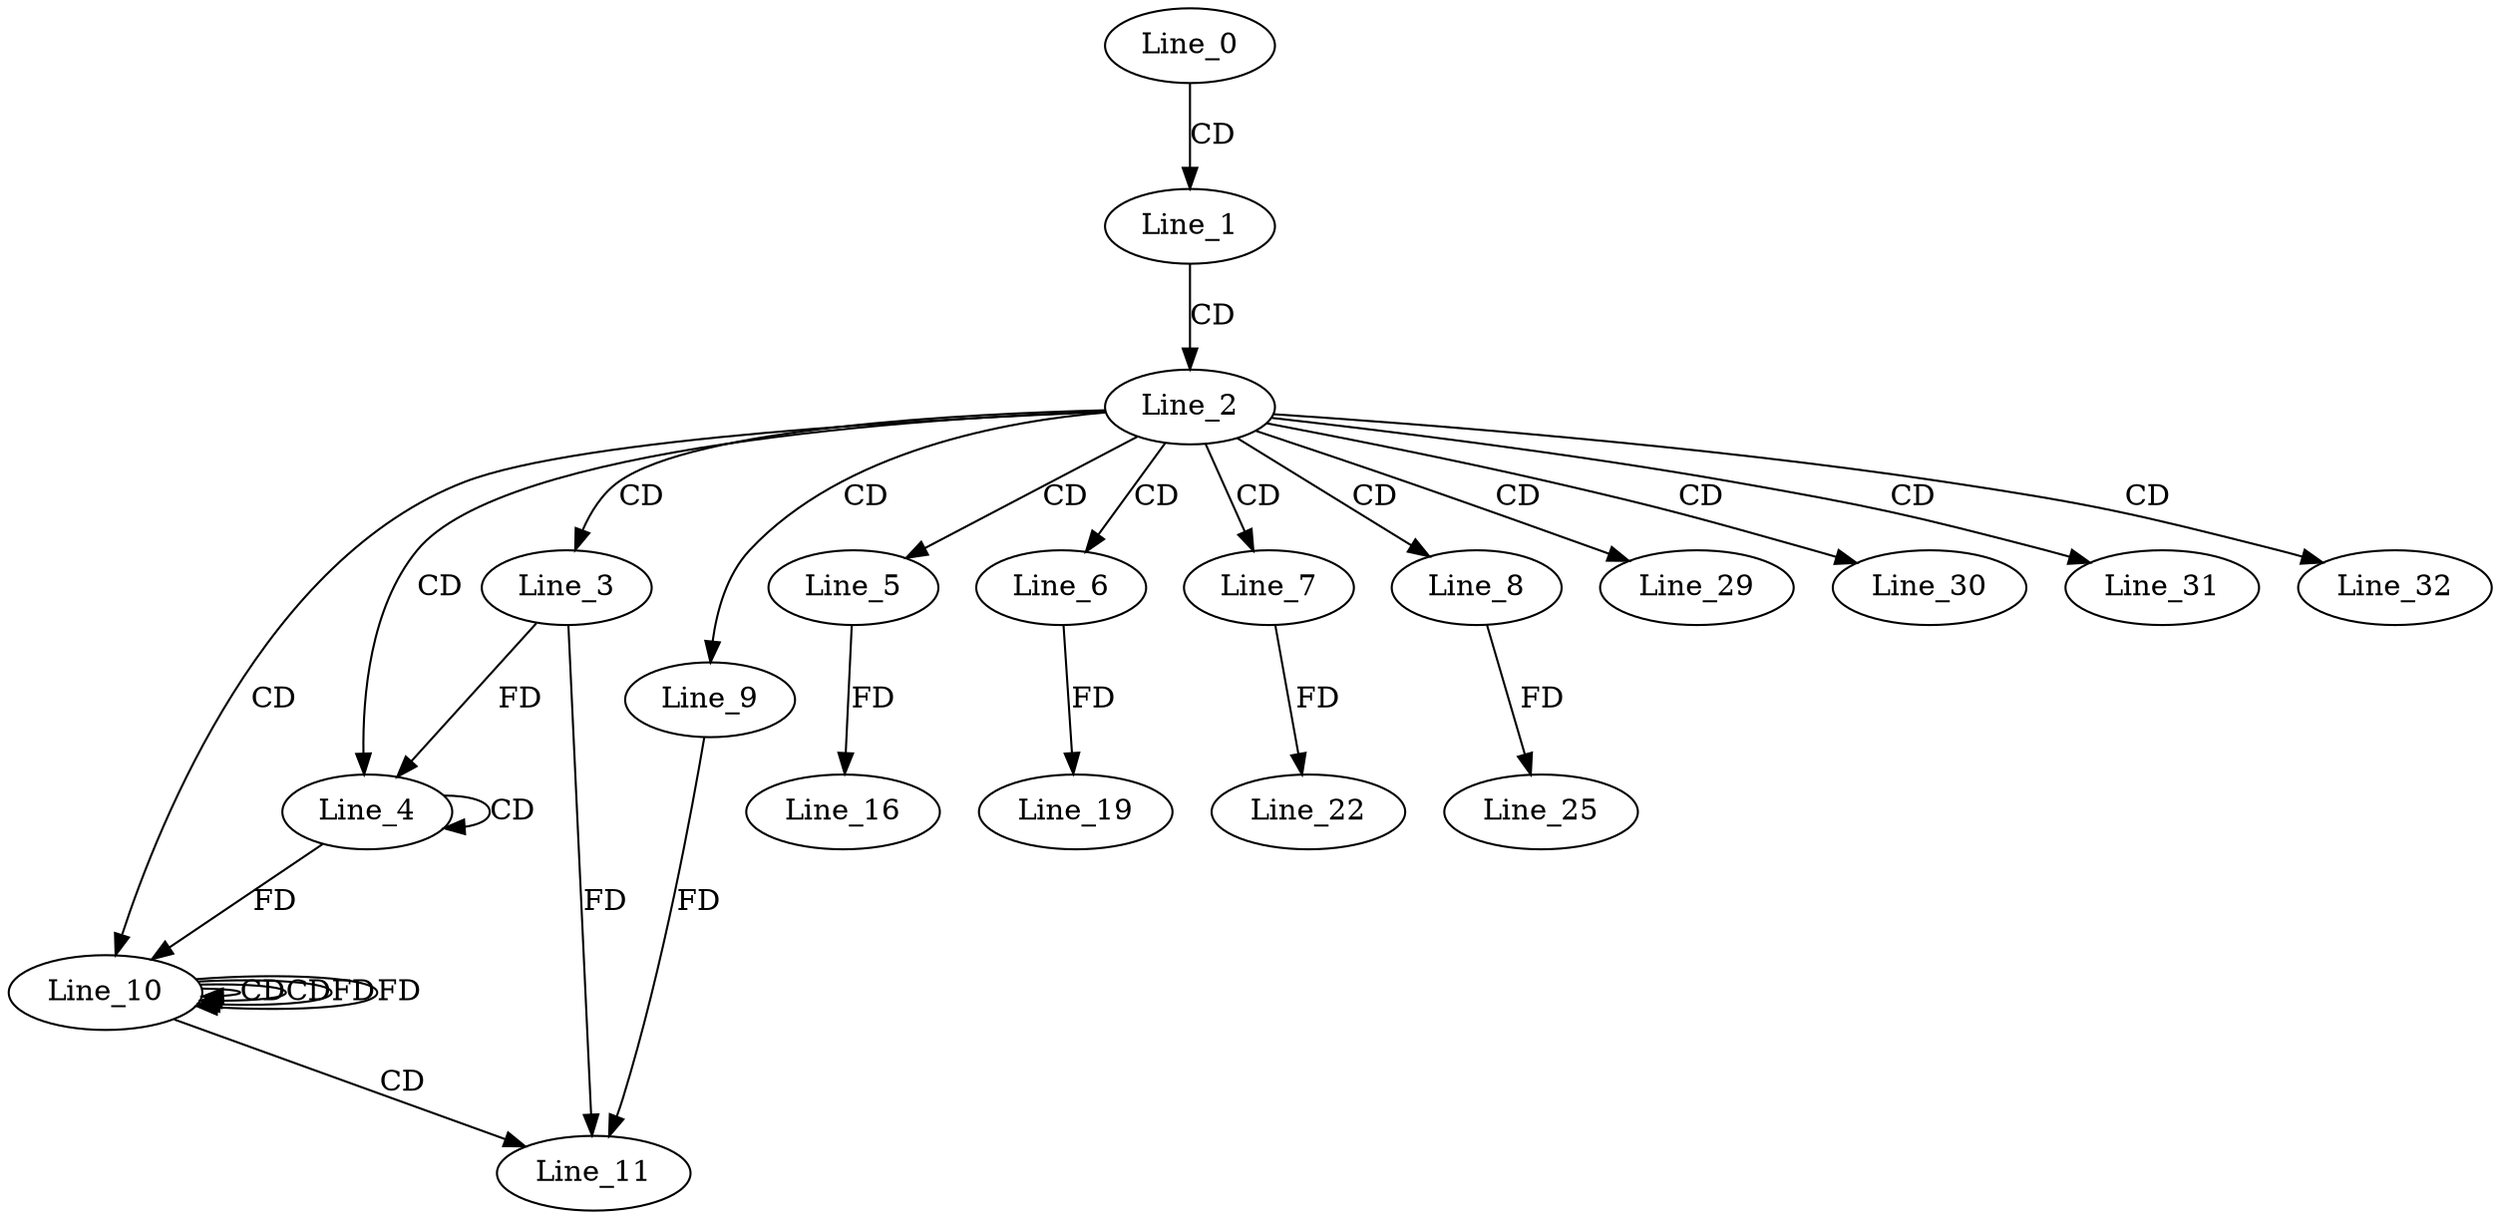 digraph G {
  Line_0;
  Line_1;
  Line_2;
  Line_3;
  Line_4;
  Line_4;
  Line_5;
  Line_6;
  Line_7;
  Line_8;
  Line_9;
  Line_10;
  Line_10;
  Line_10;
  Line_11;
  Line_11;
  Line_16;
  Line_19;
  Line_22;
  Line_25;
  Line_29;
  Line_30;
  Line_31;
  Line_32;
  Line_0 -> Line_1 [ label="CD" ];
  Line_1 -> Line_2 [ label="CD" ];
  Line_2 -> Line_3 [ label="CD" ];
  Line_2 -> Line_4 [ label="CD" ];
  Line_4 -> Line_4 [ label="CD" ];
  Line_3 -> Line_4 [ label="FD" ];
  Line_2 -> Line_5 [ label="CD" ];
  Line_2 -> Line_6 [ label="CD" ];
  Line_2 -> Line_7 [ label="CD" ];
  Line_2 -> Line_8 [ label="CD" ];
  Line_2 -> Line_9 [ label="CD" ];
  Line_2 -> Line_10 [ label="CD" ];
  Line_10 -> Line_10 [ label="CD" ];
  Line_4 -> Line_10 [ label="FD" ];
  Line_10 -> Line_10 [ label="CD" ];
  Line_10 -> Line_10 [ label="FD" ];
  Line_10 -> Line_11 [ label="CD" ];
  Line_9 -> Line_11 [ label="FD" ];
  Line_3 -> Line_11 [ label="FD" ];
  Line_5 -> Line_16 [ label="FD" ];
  Line_6 -> Line_19 [ label="FD" ];
  Line_7 -> Line_22 [ label="FD" ];
  Line_8 -> Line_25 [ label="FD" ];
  Line_2 -> Line_29 [ label="CD" ];
  Line_2 -> Line_30 [ label="CD" ];
  Line_2 -> Line_31 [ label="CD" ];
  Line_2 -> Line_32 [ label="CD" ];
  Line_10 -> Line_10 [ label="FD" ];
}
